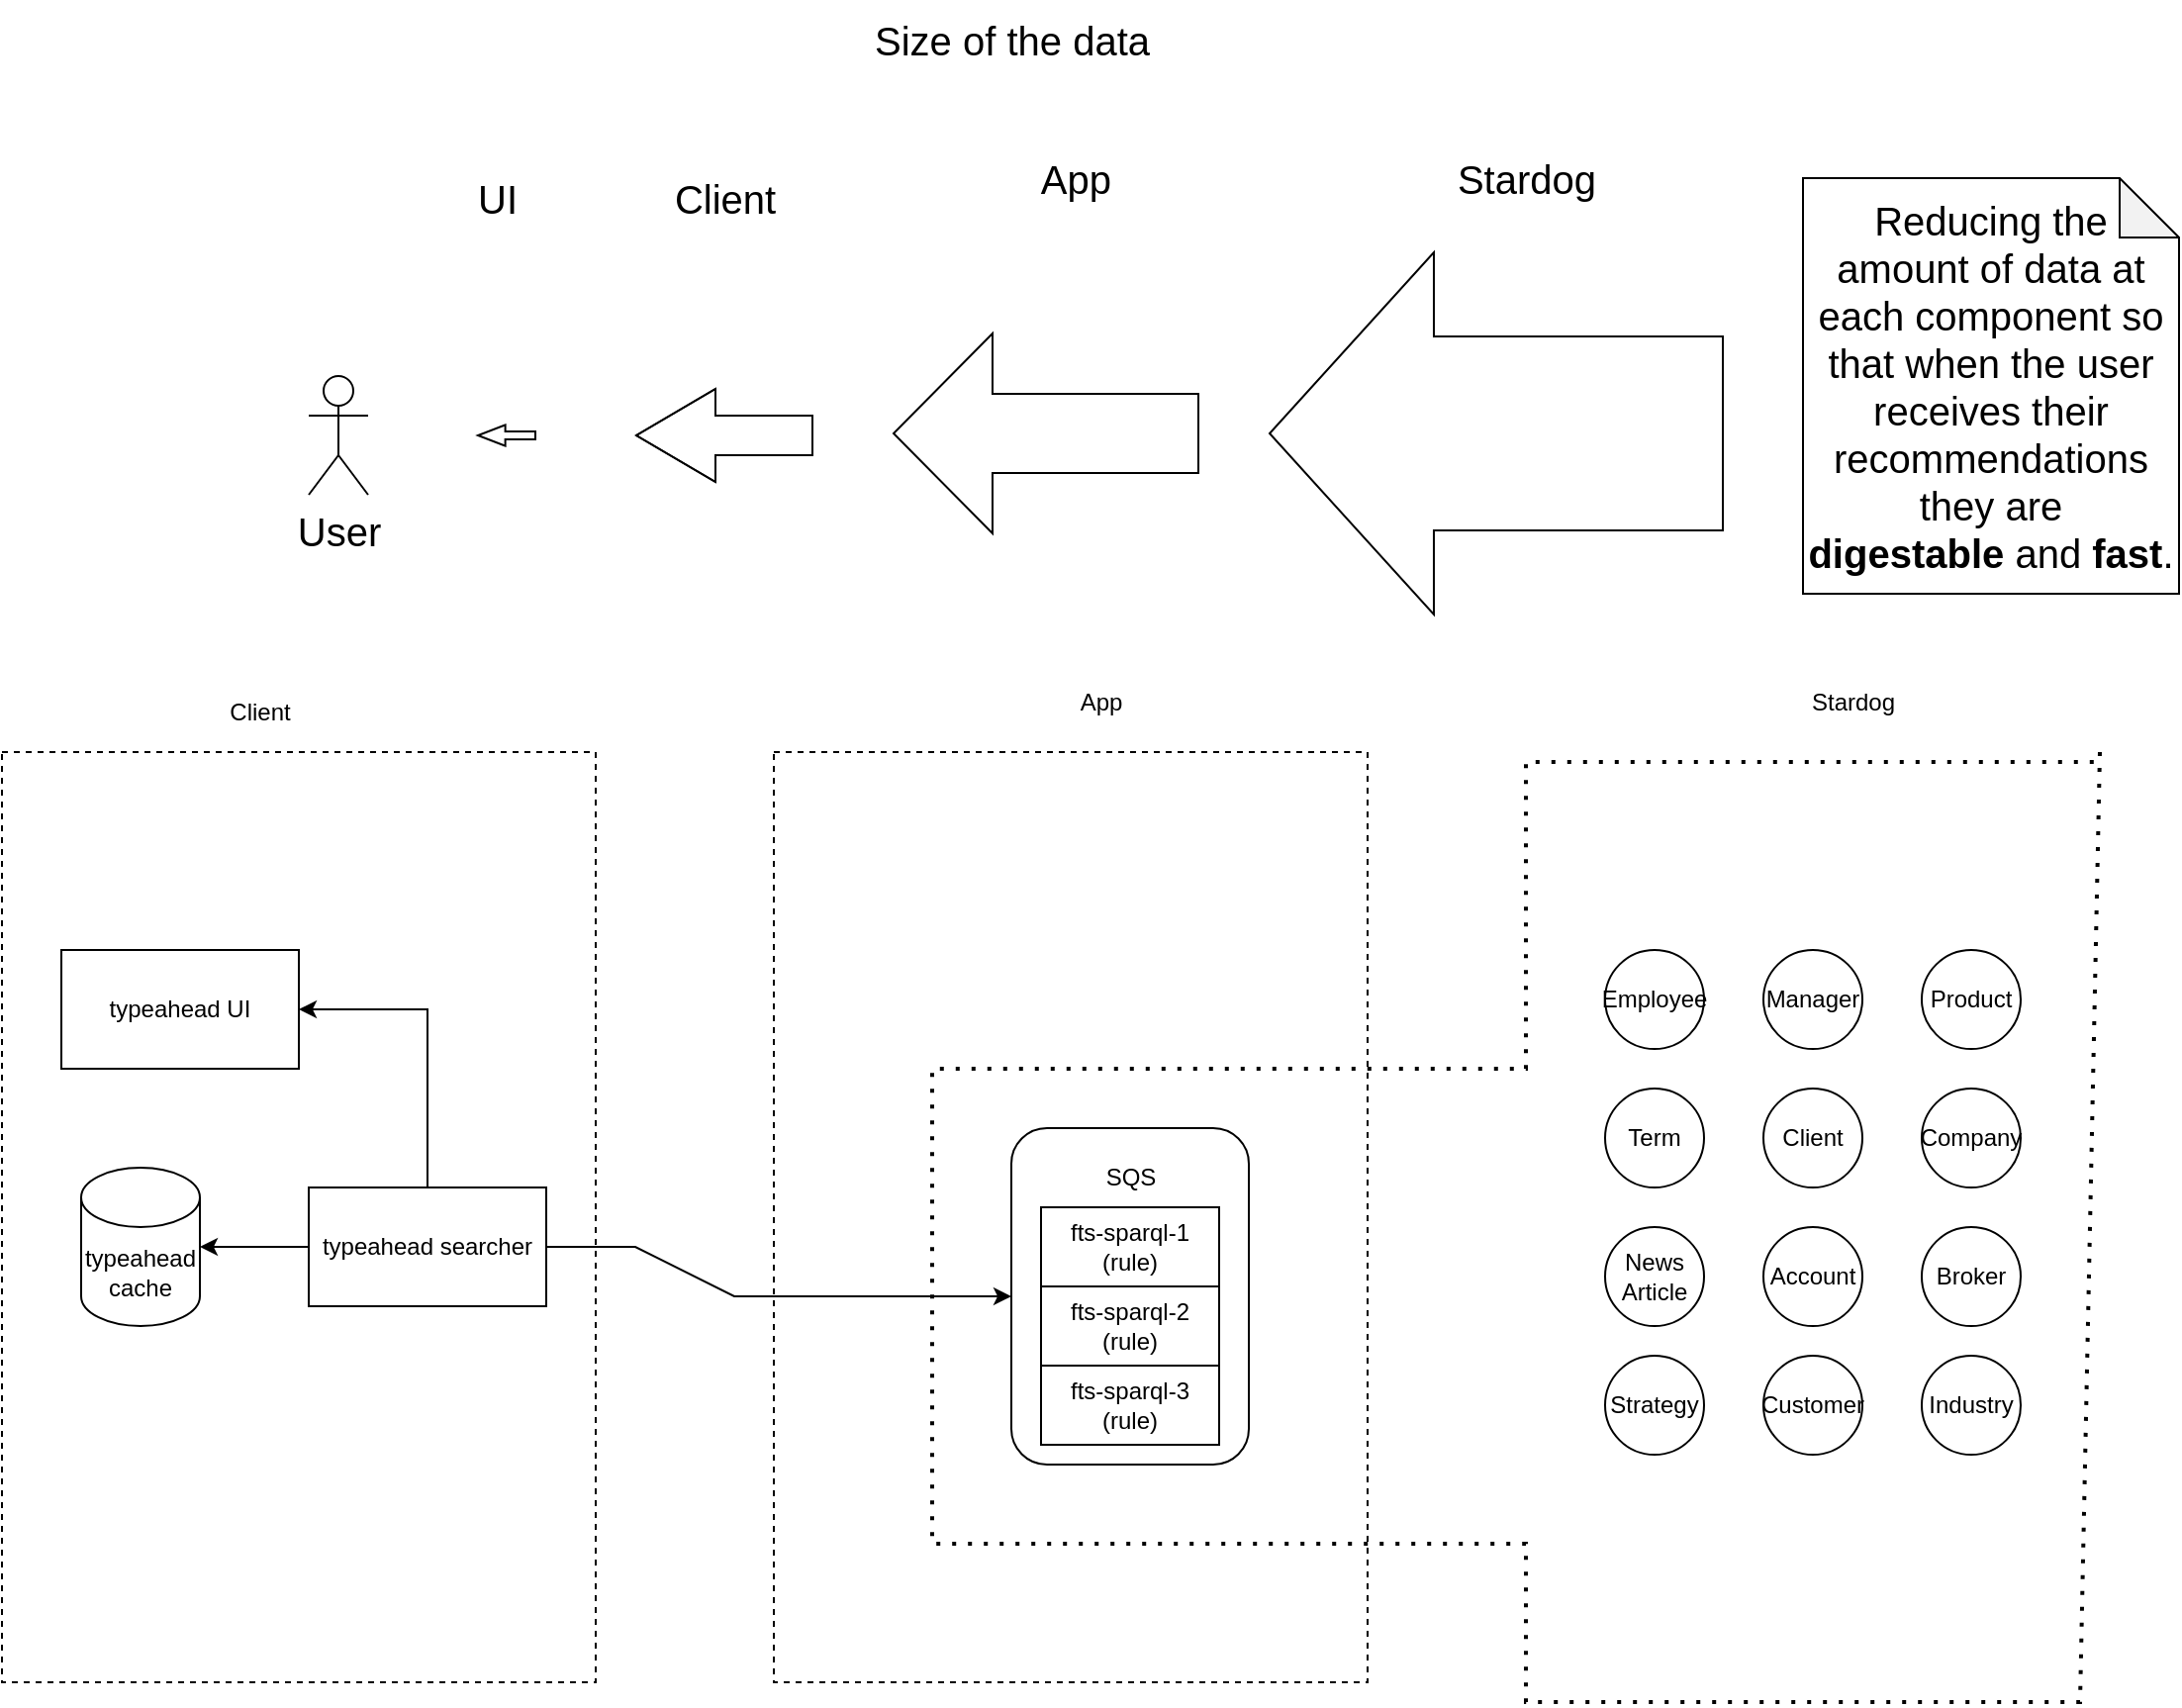 <mxfile version="20.3.7" type="device" pages="2"><diagram id="Bcw4dqTO2hhB1n4SbCb-" name="Architecture"><mxGraphModel dx="1426" dy="1836" grid="1" gridSize="10" guides="1" tooltips="1" connect="1" arrows="1" fold="1" page="1" pageScale="1" pageWidth="850" pageHeight="1100" math="0" shadow="0"><root><mxCell id="0"/><mxCell id="1" parent="0"/><mxCell id="qpB4QPCH-9Um85Ntv1P4-3" value="" style="rounded=0;whiteSpace=wrap;html=1;dashed=1;fillColor=none;" parent="1" vertex="1"><mxGeometry x="440" y="160" width="300" height="470" as="geometry"/></mxCell><mxCell id="qpB4QPCH-9Um85Ntv1P4-13" value="" style="rounded=1;whiteSpace=wrap;html=1;fillColor=default;" parent="1" vertex="1"><mxGeometry x="560" y="350" width="120" height="170" as="geometry"/></mxCell><mxCell id="qpB4QPCH-9Um85Ntv1P4-1" value="" style="rounded=0;whiteSpace=wrap;html=1;dashed=1;fillColor=none;" parent="1" vertex="1"><mxGeometry x="50" y="160" width="300" height="470" as="geometry"/></mxCell><mxCell id="qpB4QPCH-9Um85Ntv1P4-4" value="Client" style="text;html=1;align=center;verticalAlign=middle;resizable=0;points=[];autosize=1;strokeColor=none;fillColor=none;" parent="1" vertex="1"><mxGeometry x="155" y="125" width="50" height="30" as="geometry"/></mxCell><mxCell id="qpB4QPCH-9Um85Ntv1P4-5" value="App" style="text;html=1;align=center;verticalAlign=middle;resizable=0;points=[];autosize=1;strokeColor=none;fillColor=none;" parent="1" vertex="1"><mxGeometry x="585" y="120" width="40" height="30" as="geometry"/></mxCell><mxCell id="qpB4QPCH-9Um85Ntv1P4-7" value="Stardog" style="text;html=1;align=center;verticalAlign=middle;resizable=0;points=[];autosize=1;strokeColor=none;fillColor=none;" parent="1" vertex="1"><mxGeometry x="950" y="120" width="70" height="30" as="geometry"/></mxCell><mxCell id="qpB4QPCH-9Um85Ntv1P4-8" value="fts-sparql-1&lt;br&gt;(rule)" style="rounded=0;whiteSpace=wrap;html=1;fillColor=default;" parent="1" vertex="1"><mxGeometry x="575" y="390" width="90" height="40" as="geometry"/></mxCell><mxCell id="qpB4QPCH-9Um85Ntv1P4-9" value="fts-sparql-2&lt;br&gt;(rule)" style="rounded=0;whiteSpace=wrap;html=1;fillColor=default;" parent="1" vertex="1"><mxGeometry x="575" y="430" width="90" height="40" as="geometry"/></mxCell><mxCell id="qpB4QPCH-9Um85Ntv1P4-10" value="fts-sparql-3&lt;br&gt;(rule)" style="rounded=0;whiteSpace=wrap;html=1;fillColor=default;" parent="1" vertex="1"><mxGeometry x="575" y="470" width="90" height="40" as="geometry"/></mxCell><mxCell id="qpB4QPCH-9Um85Ntv1P4-12" value="" style="endArrow=none;dashed=1;html=1;dashPattern=1 3;strokeWidth=2;rounded=0;" parent="1" edge="1"><mxGeometry width="50" height="50" relative="1" as="geometry"><mxPoint x="1110" y="160" as="sourcePoint"/><mxPoint x="1110" y="165" as="targetPoint"/><Array as="points"><mxPoint x="1100" y="640"/><mxPoint x="940" y="640"/><mxPoint x="820" y="640"/><mxPoint x="820" y="560"/><mxPoint x="520" y="560"/><mxPoint x="520" y="320"/><mxPoint x="820" y="320"/><mxPoint x="820" y="165"/></Array></mxGeometry></mxCell><mxCell id="qpB4QPCH-9Um85Ntv1P4-14" value="SQS" style="text;html=1;align=center;verticalAlign=middle;resizable=0;points=[];autosize=1;strokeColor=none;fillColor=none;" parent="1" vertex="1"><mxGeometry x="595" y="360" width="50" height="30" as="geometry"/></mxCell><mxCell id="qpB4QPCH-9Um85Ntv1P4-15" value="typeahead UI" style="rounded=0;whiteSpace=wrap;html=1;fillColor=default;" parent="1" vertex="1"><mxGeometry x="80" y="260" width="120" height="60" as="geometry"/></mxCell><mxCell id="qpB4QPCH-9Um85Ntv1P4-17" value="typeahead&lt;br&gt;cache" style="shape=cylinder3;whiteSpace=wrap;html=1;boundedLbl=1;backgroundOutline=1;size=15;fillColor=default;" parent="1" vertex="1"><mxGeometry x="90" y="370" width="60" height="80" as="geometry"/></mxCell><mxCell id="qpB4QPCH-9Um85Ntv1P4-19" value="Employee" style="ellipse;whiteSpace=wrap;html=1;aspect=fixed;fillColor=default;" parent="1" vertex="1"><mxGeometry x="860" y="260" width="50" height="50" as="geometry"/></mxCell><mxCell id="qpB4QPCH-9Um85Ntv1P4-20" value="Manager" style="ellipse;whiteSpace=wrap;html=1;aspect=fixed;fillColor=default;" parent="1" vertex="1"><mxGeometry x="940" y="260" width="50" height="50" as="geometry"/></mxCell><mxCell id="qpB4QPCH-9Um85Ntv1P4-21" value="Product" style="ellipse;whiteSpace=wrap;html=1;aspect=fixed;fillColor=default;" parent="1" vertex="1"><mxGeometry x="1020" y="260" width="50" height="50" as="geometry"/></mxCell><mxCell id="qpB4QPCH-9Um85Ntv1P4-22" value="Term" style="ellipse;whiteSpace=wrap;html=1;aspect=fixed;fillColor=default;" parent="1" vertex="1"><mxGeometry x="860" y="330" width="50" height="50" as="geometry"/></mxCell><mxCell id="qpB4QPCH-9Um85Ntv1P4-23" value="Client" style="ellipse;whiteSpace=wrap;html=1;aspect=fixed;fillColor=default;" parent="1" vertex="1"><mxGeometry x="940" y="330" width="50" height="50" as="geometry"/></mxCell><mxCell id="qpB4QPCH-9Um85Ntv1P4-24" value="Company" style="ellipse;whiteSpace=wrap;html=1;aspect=fixed;fillColor=default;" parent="1" vertex="1"><mxGeometry x="1020" y="330" width="50" height="50" as="geometry"/></mxCell><mxCell id="qpB4QPCH-9Um85Ntv1P4-25" value="News Article" style="ellipse;whiteSpace=wrap;html=1;aspect=fixed;fillColor=default;" parent="1" vertex="1"><mxGeometry x="860" y="400" width="50" height="50" as="geometry"/></mxCell><mxCell id="qpB4QPCH-9Um85Ntv1P4-26" value="Account" style="ellipse;whiteSpace=wrap;html=1;aspect=fixed;fillColor=default;" parent="1" vertex="1"><mxGeometry x="940" y="400" width="50" height="50" as="geometry"/></mxCell><mxCell id="qpB4QPCH-9Um85Ntv1P4-27" value="Broker" style="ellipse;whiteSpace=wrap;html=1;aspect=fixed;fillColor=default;" parent="1" vertex="1"><mxGeometry x="1020" y="400" width="50" height="50" as="geometry"/></mxCell><mxCell id="qpB4QPCH-9Um85Ntv1P4-28" value="Strategy" style="ellipse;whiteSpace=wrap;html=1;aspect=fixed;fillColor=default;" parent="1" vertex="1"><mxGeometry x="860" y="465" width="50" height="50" as="geometry"/></mxCell><mxCell id="qpB4QPCH-9Um85Ntv1P4-29" value="Customer" style="ellipse;whiteSpace=wrap;html=1;aspect=fixed;fillColor=default;" parent="1" vertex="1"><mxGeometry x="940" y="465" width="50" height="50" as="geometry"/></mxCell><mxCell id="qpB4QPCH-9Um85Ntv1P4-30" value="Industry" style="ellipse;whiteSpace=wrap;html=1;aspect=fixed;fillColor=default;" parent="1" vertex="1"><mxGeometry x="1020" y="465" width="50" height="50" as="geometry"/></mxCell><mxCell id="qpB4QPCH-9Um85Ntv1P4-31" value="" style="shape=flexArrow;endArrow=classic;html=1;rounded=0;endWidth=84;endSize=27.33;width=98;" parent="1" edge="1"><mxGeometry width="50" height="50" relative="1" as="geometry"><mxPoint x="920" y="-1" as="sourcePoint"/><mxPoint x="690" y="-1" as="targetPoint"/></mxGeometry></mxCell><mxCell id="qpB4QPCH-9Um85Ntv1P4-32" value="" style="shape=flexArrow;endArrow=classic;html=1;rounded=0;endWidth=60;endSize=16.33;width=40;" parent="1" edge="1"><mxGeometry width="50" height="50" relative="1" as="geometry"><mxPoint x="655" y="-1" as="sourcePoint"/><mxPoint x="500" y="-1" as="targetPoint"/></mxGeometry></mxCell><mxCell id="qpB4QPCH-9Um85Ntv1P4-33" value="" style="shape=flexArrow;endArrow=classic;html=1;rounded=0;endWidth=5.6;endSize=4.268;width=4;" parent="1" edge="1"><mxGeometry width="50" height="50" relative="1" as="geometry"><mxPoint x="320" as="sourcePoint"/><mxPoint x="290" as="targetPoint"/></mxGeometry></mxCell><mxCell id="qpB4QPCH-9Um85Ntv1P4-34" value="" style="shape=flexArrow;endArrow=classic;html=1;rounded=0;endWidth=26;endSize=13;width=20;" parent="1" edge="1"><mxGeometry width="50" height="50" relative="1" as="geometry"><mxPoint x="460" as="sourcePoint"/><mxPoint x="370" as="targetPoint"/><Array as="points"><mxPoint x="440"/></Array></mxGeometry></mxCell><mxCell id="qpB4QPCH-9Um85Ntv1P4-35" value="&lt;font style=&quot;font-size: 20px;&quot;&gt;Size of the data&lt;/font&gt;" style="text;html=1;align=center;verticalAlign=middle;resizable=0;points=[];autosize=1;strokeColor=none;fillColor=none;" parent="1" vertex="1"><mxGeometry x="480" y="-220" width="160" height="40" as="geometry"/></mxCell><mxCell id="qpB4QPCH-9Um85Ntv1P4-36" value="Stardog" style="text;html=1;align=center;verticalAlign=middle;resizable=0;points=[];autosize=1;strokeColor=none;fillColor=none;fontSize=20;" parent="1" vertex="1"><mxGeometry x="775" y="-150" width="90" height="40" as="geometry"/></mxCell><mxCell id="qpB4QPCH-9Um85Ntv1P4-37" value="App&amp;nbsp;" style="text;html=1;align=center;verticalAlign=middle;resizable=0;points=[];autosize=1;strokeColor=none;fillColor=none;fontSize=20;" parent="1" vertex="1"><mxGeometry x="565" y="-150" width="60" height="40" as="geometry"/></mxCell><mxCell id="qpB4QPCH-9Um85Ntv1P4-38" value="Client" style="text;html=1;align=center;verticalAlign=middle;resizable=0;points=[];autosize=1;strokeColor=none;fillColor=none;fontSize=20;" parent="1" vertex="1"><mxGeometry x="380" y="-140" width="70" height="40" as="geometry"/></mxCell><mxCell id="qpB4QPCH-9Um85Ntv1P4-39" value="UI" style="text;html=1;align=center;verticalAlign=middle;resizable=0;points=[];autosize=1;strokeColor=none;fillColor=none;fontSize=20;" parent="1" vertex="1"><mxGeometry x="280" y="-140" width="40" height="40" as="geometry"/></mxCell><mxCell id="qpB4QPCH-9Um85Ntv1P4-40" value="User" style="shape=umlActor;verticalLabelPosition=bottom;verticalAlign=top;html=1;outlineConnect=0;fontSize=20;fillColor=default;" parent="1" vertex="1"><mxGeometry x="205" y="-30" width="30" height="60" as="geometry"/></mxCell><mxCell id="qpB4QPCH-9Um85Ntv1P4-41" value="Reducing the amount of data at each component so that when the user receives their recommendations they are &lt;b&gt;digestable&lt;/b&gt;&amp;nbsp;and &lt;b&gt;fast&lt;/b&gt;." style="shape=note;whiteSpace=wrap;html=1;backgroundOutline=1;darkOpacity=0.05;fontSize=20;fillColor=default;" parent="1" vertex="1"><mxGeometry x="960" y="-130" width="190" height="210" as="geometry"/></mxCell><mxCell id="qpB4QPCH-9Um85Ntv1P4-43" value="typeahead searcher" style="rounded=0;whiteSpace=wrap;html=1;fillColor=default;" parent="1" vertex="1"><mxGeometry x="205" y="380" width="120" height="60" as="geometry"/></mxCell><mxCell id="qpB4QPCH-9Um85Ntv1P4-44" value="" style="endArrow=classic;html=1;rounded=0;fontSize=20;exitX=0;exitY=0.5;exitDx=0;exitDy=0;entryX=1;entryY=0.5;entryDx=0;entryDy=0;entryPerimeter=0;" parent="1" source="qpB4QPCH-9Um85Ntv1P4-43" target="qpB4QPCH-9Um85Ntv1P4-17" edge="1"><mxGeometry width="50" height="50" relative="1" as="geometry"><mxPoint x="375" y="435" as="sourcePoint"/><mxPoint x="425" y="385" as="targetPoint"/></mxGeometry></mxCell><mxCell id="qpB4QPCH-9Um85Ntv1P4-45" value="" style="endArrow=classic;html=1;rounded=0;fontSize=20;exitX=0.5;exitY=0;exitDx=0;exitDy=0;entryX=1;entryY=0.5;entryDx=0;entryDy=0;" parent="1" source="qpB4QPCH-9Um85Ntv1P4-43" target="qpB4QPCH-9Um85Ntv1P4-15" edge="1"><mxGeometry width="50" height="50" relative="1" as="geometry"><mxPoint x="280" y="310" as="sourcePoint"/><mxPoint x="225" y="310" as="targetPoint"/><Array as="points"><mxPoint x="265" y="290"/></Array></mxGeometry></mxCell><mxCell id="qpB4QPCH-9Um85Ntv1P4-46" value="" style="endArrow=classic;html=1;rounded=0;fontSize=20;exitX=1;exitY=0.5;exitDx=0;exitDy=0;entryX=0;entryY=0.5;entryDx=0;entryDy=0;" parent="1" source="qpB4QPCH-9Um85Ntv1P4-43" target="qpB4QPCH-9Um85Ntv1P4-13" edge="1"><mxGeometry width="50" height="50" relative="1" as="geometry"><mxPoint x="415" y="440" as="sourcePoint"/><mxPoint x="390" y="450" as="targetPoint"/><Array as="points"><mxPoint x="370" y="410"/><mxPoint x="420" y="435"/></Array></mxGeometry></mxCell></root></mxGraphModel></diagram><diagram id="LKSc4uROjcyIAoDocoiT" name="App-Models"><mxGraphModel dx="1426" dy="736" grid="1" gridSize="10" guides="1" tooltips="1" connect="1" arrows="1" fold="1" page="1" pageScale="1" pageWidth="850" pageHeight="1100" math="0" shadow="0"><root><mxCell id="0"/><mxCell id="1" parent="0"/><mxCell id="AYKQPDZoQH4hNGQpfbjC-1" value=":rankable-resource-1" style="ellipse;whiteSpace=wrap;html=1;aspect=fixed;fontSize=14;fillColor=default;" parent="1" vertex="1"><mxGeometry x="80" y="260" width="80" height="80" as="geometry"/></mxCell><mxCell id="AYKQPDZoQH4hNGQpfbjC-2" value="Rank-able&lt;br&gt;Resource" style="ellipse;whiteSpace=wrap;html=1;aspect=fixed;fontSize=14;fillColor=#dae8fc;strokeColor=#6c8ebf;" parent="1" vertex="1"><mxGeometry x="250" y="260" width="80" height="80" as="geometry"/></mxCell><mxCell id="AYKQPDZoQH4hNGQpfbjC-3" value="" style="endArrow=classic;html=1;rounded=0;fontSize=14;exitX=1;exitY=0.5;exitDx=0;exitDy=0;entryX=0;entryY=0.5;entryDx=0;entryDy=0;" parent="1" source="AYKQPDZoQH4hNGQpfbjC-1" target="AYKQPDZoQH4hNGQpfbjC-2" edge="1"><mxGeometry width="50" height="50" relative="1" as="geometry"><mxPoint x="190" y="330" as="sourcePoint"/><mxPoint x="270" y="300" as="targetPoint"/></mxGeometry></mxCell><mxCell id="AYKQPDZoQH4hNGQpfbjC-4" value="a" style="text;html=1;align=center;verticalAlign=middle;resizable=0;points=[];autosize=1;strokeColor=none;fillColor=none;fontSize=14;" parent="1" vertex="1"><mxGeometry x="185" y="275" width="30" height="30" as="geometry"/></mxCell><mxCell id="AYKQPDZoQH4hNGQpfbjC-5" value="&lt;b&gt;Typeahead Result Request Capture&lt;/b&gt;&lt;br&gt;Every resource that we want to appear in the typeahead UI is a Rank-able Resource" style="shape=note;whiteSpace=wrap;html=1;backgroundOutline=1;darkOpacity=0.05;fontSize=14;fillColor=default;" parent="1" vertex="1"><mxGeometry x="40" y="120" width="435" height="100" as="geometry"/></mxCell><mxCell id="AYKQPDZoQH4hNGQpfbjC-6" value="" style="endArrow=classic;html=1;rounded=0;fontSize=14;exitX=1;exitY=1;exitDx=0;exitDy=0;entryX=0;entryY=0.5;entryDx=0;entryDy=0;" parent="1" source="AYKQPDZoQH4hNGQpfbjC-1" target="AYKQPDZoQH4hNGQpfbjC-8" edge="1"><mxGeometry width="50" height="50" relative="1" as="geometry"><mxPoint x="160" y="430" as="sourcePoint"/><mxPoint x="320" y="410" as="targetPoint"/><Array as="points"><mxPoint x="180" y="410"/></Array></mxGeometry></mxCell><mxCell id="AYKQPDZoQH4hNGQpfbjC-7" value="accesedOn" style="text;html=1;align=center;verticalAlign=middle;resizable=0;points=[];autosize=1;strokeColor=none;fillColor=none;fontSize=14;" parent="1" vertex="1"><mxGeometry x="185" y="410" width="90" height="30" as="geometry"/></mxCell><mxCell id="AYKQPDZoQH4hNGQpfbjC-8" value="&quot;03-10-2022T12:48:00&quot;^^xsd:dateTime" style="rounded=1;whiteSpace=wrap;html=1;fontSize=14;fillColor=default;" parent="1" vertex="1"><mxGeometry x="300" y="395" width="280" height="30" as="geometry"/></mxCell><mxCell id="AYKQPDZoQH4hNGQpfbjC-9" value="&lt;b&gt;Client Data Request Capture&lt;/b&gt;&lt;br&gt;Data from the client used to retrieve Rankable Resources such as `sem`, `cat`, `sam`, `new`, `jersey` can be captured in the knowledge graph and ranked when they are used in the clients request. We capture every request" style="shape=note;whiteSpace=wrap;html=1;backgroundOutline=1;darkOpacity=0.05;fontSize=14;fillColor=default;" parent="1" vertex="1"><mxGeometry x="40" y="720" width="435" height="100" as="geometry"/></mxCell><mxCell id="AYKQPDZoQH4hNGQpfbjC-10" value="&lt;h1&gt;Other Strategies&lt;/h1&gt;&lt;p&gt;The following strategies can be used to further refine Searches&lt;/p&gt;" style="text;html=1;strokeColor=none;fillColor=none;spacing=5;spacingTop=-20;whiteSpace=wrap;overflow=hidden;rounded=0;fontSize=14;" parent="1" vertex="1"><mxGeometry x="40" y="570" width="290" height="120" as="geometry"/></mxCell><mxCell id="AYKQPDZoQH4hNGQpfbjC-11" value="`sem`" style="ellipse;whiteSpace=wrap;html=1;aspect=fixed;fontSize=14;fillColor=default;" parent="1" vertex="1"><mxGeometry x="80" y="860" width="80" height="80" as="geometry"/></mxCell><mxCell id="AYKQPDZoQH4hNGQpfbjC-12" value="Requested&lt;br&gt;Resource" style="ellipse;whiteSpace=wrap;html=1;aspect=fixed;fontSize=14;fillColor=#dae8fc;strokeColor=#6c8ebf;" parent="1" vertex="1"><mxGeometry x="250" y="860" width="80" height="80" as="geometry"/></mxCell><mxCell id="AYKQPDZoQH4hNGQpfbjC-13" value="" style="endArrow=classic;html=1;rounded=0;fontSize=14;exitX=1;exitY=0.5;exitDx=0;exitDy=0;entryX=0;entryY=0.5;entryDx=0;entryDy=0;" parent="1" source="AYKQPDZoQH4hNGQpfbjC-11" target="AYKQPDZoQH4hNGQpfbjC-12" edge="1"><mxGeometry width="50" height="50" relative="1" as="geometry"><mxPoint x="190" y="930" as="sourcePoint"/><mxPoint x="270" y="900" as="targetPoint"/></mxGeometry></mxCell><mxCell id="AYKQPDZoQH4hNGQpfbjC-14" value="a" style="text;html=1;align=center;verticalAlign=middle;resizable=0;points=[];autosize=1;strokeColor=none;fillColor=none;fontSize=14;" parent="1" vertex="1"><mxGeometry x="185" y="875" width="30" height="30" as="geometry"/></mxCell><mxCell id="AYKQPDZoQH4hNGQpfbjC-15" value="" style="endArrow=classic;html=1;rounded=0;fontSize=14;exitX=1;exitY=1;exitDx=0;exitDy=0;entryX=0;entryY=0.5;entryDx=0;entryDy=0;" parent="1" source="AYKQPDZoQH4hNGQpfbjC-11" target="AYKQPDZoQH4hNGQpfbjC-17" edge="1"><mxGeometry width="50" height="50" relative="1" as="geometry"><mxPoint x="160" y="1030" as="sourcePoint"/><mxPoint x="320" y="1010" as="targetPoint"/><Array as="points"><mxPoint x="180" y="1010"/></Array></mxGeometry></mxCell><mxCell id="AYKQPDZoQH4hNGQpfbjC-16" value="requestedOn" style="text;html=1;align=center;verticalAlign=middle;resizable=0;points=[];autosize=1;strokeColor=none;fillColor=none;fontSize=14;" parent="1" vertex="1"><mxGeometry x="180" y="1010" width="100" height="30" as="geometry"/></mxCell><mxCell id="AYKQPDZoQH4hNGQpfbjC-17" value="&quot;03-10-2022T12:48:00&quot;^^xsd:dateTime" style="rounded=1;whiteSpace=wrap;html=1;fontSize=14;fillColor=default;" parent="1" vertex="1"><mxGeometry x="300" y="995" width="280" height="30" as="geometry"/></mxCell><mxCell id="AYKQPDZoQH4hNGQpfbjC-18" value="&lt;b&gt;Client Persona Request Capture&lt;/b&gt;&lt;br&gt;The Persona of the client can be used formulate more customized results based on the attributes of that Persona (attributes such as Persona roles, responsibilities, and interests)" style="shape=note;whiteSpace=wrap;html=1;backgroundOutline=1;darkOpacity=0.05;fontSize=14;fillColor=default;" parent="1" vertex="1"><mxGeometry x="40" y="1100" width="435" height="100" as="geometry"/></mxCell><mxCell id="AYKQPDZoQH4hNGQpfbjC-26" value="Persona" style="ellipse;whiteSpace=wrap;html=1;aspect=fixed;fontSize=14;fillColor=#dae8fc;strokeColor=#6c8ebf;" parent="1" vertex="1"><mxGeometry x="490" y="1380" width="80" height="80" as="geometry"/></mxCell><mxCell id="AYKQPDZoQH4hNGQpfbjC-27" value="Interests" style="ellipse;whiteSpace=wrap;html=1;aspect=fixed;fontSize=14;fillColor=#dae8fc;strokeColor=#6c8ebf;" parent="1" vertex="1"><mxGeometry x="620" y="1240" width="80" height="80" as="geometry"/></mxCell><mxCell id="AYKQPDZoQH4hNGQpfbjC-28" value="Responsibility" style="ellipse;whiteSpace=wrap;html=1;aspect=fixed;fontSize=14;fillColor=#dae8fc;strokeColor=#6c8ebf;" parent="1" vertex="1"><mxGeometry x="490" y="1240" width="80" height="80" as="geometry"/></mxCell><mxCell id="AYKQPDZoQH4hNGQpfbjC-29" value="Role" style="ellipse;whiteSpace=wrap;html=1;aspect=fixed;fontSize=14;fillColor=#dae8fc;strokeColor=#6c8ebf;" parent="1" vertex="1"><mxGeometry x="350" y="1240" width="80" height="80" as="geometry"/></mxCell><mxCell id="AYKQPDZoQH4hNGQpfbjC-30" value="" style="endArrow=classic;html=1;rounded=0;fontSize=14;exitX=1;exitY=1;exitDx=0;exitDy=0;entryX=0;entryY=0;entryDx=0;entryDy=0;" parent="1" source="AYKQPDZoQH4hNGQpfbjC-29" target="AYKQPDZoQH4hNGQpfbjC-26" edge="1"><mxGeometry width="50" height="50" relative="1" as="geometry"><mxPoint x="690" y="1130" as="sourcePoint"/><mxPoint x="810" y="1210" as="targetPoint"/></mxGeometry></mxCell><mxCell id="AYKQPDZoQH4hNGQpfbjC-31" value="" style="endArrow=classic;html=1;rounded=0;fontSize=14;exitX=0.5;exitY=1;exitDx=0;exitDy=0;entryX=0.5;entryY=0;entryDx=0;entryDy=0;" parent="1" source="AYKQPDZoQH4hNGQpfbjC-28" target="AYKQPDZoQH4hNGQpfbjC-26" edge="1"><mxGeometry width="50" height="50" relative="1" as="geometry"><mxPoint x="428.284" y="1318.284" as="sourcePoint"/><mxPoint x="500" y="1340" as="targetPoint"/></mxGeometry></mxCell><mxCell id="AYKQPDZoQH4hNGQpfbjC-32" value="" style="endArrow=classic;html=1;rounded=0;fontSize=14;exitX=0;exitY=1;exitDx=0;exitDy=0;entryX=1;entryY=0;entryDx=0;entryDy=0;" parent="1" source="AYKQPDZoQH4hNGQpfbjC-27" target="AYKQPDZoQH4hNGQpfbjC-26" edge="1"><mxGeometry width="50" height="50" relative="1" as="geometry"><mxPoint x="428.284" y="1318.284" as="sourcePoint"/><mxPoint x="511.716" y="1401.716" as="targetPoint"/></mxGeometry></mxCell><mxCell id="AYKQPDZoQH4hNGQpfbjC-33" value="`sem`" style="ellipse;whiteSpace=wrap;html=1;aspect=fixed;fontSize=14;fillColor=default;" parent="1" vertex="1"><mxGeometry x="80" y="1380" width="80" height="80" as="geometry"/></mxCell><mxCell id="AYKQPDZoQH4hNGQpfbjC-35" value="" style="endArrow=classic;html=1;rounded=0;fontSize=14;exitX=1;exitY=0.5;exitDx=0;exitDy=0;entryX=0;entryY=0.5;entryDx=0;entryDy=0;" parent="1" source="AYKQPDZoQH4hNGQpfbjC-33" target="AYKQPDZoQH4hNGQpfbjC-36" edge="1"><mxGeometry width="50" height="50" relative="1" as="geometry"><mxPoint x="410" y="1240" as="sourcePoint"/><mxPoint x="280" y="1390" as="targetPoint"/></mxGeometry></mxCell><mxCell id="AYKQPDZoQH4hNGQpfbjC-36" value="stardog&lt;br&gt;solutions&lt;br&gt;architect&lt;br&gt;(rafa)" style="ellipse;whiteSpace=wrap;html=1;aspect=fixed;fontSize=14;fillColor=default;" parent="1" vertex="1"><mxGeometry x="300" y="1380" width="80" height="80" as="geometry"/></mxCell><mxCell id="AYKQPDZoQH4hNGQpfbjC-37" value="" style="endArrow=classic;html=1;rounded=0;fontSize=14;exitX=1;exitY=0.5;exitDx=0;exitDy=0;entryX=0;entryY=0.5;entryDx=0;entryDy=0;" parent="1" source="AYKQPDZoQH4hNGQpfbjC-36" target="AYKQPDZoQH4hNGQpfbjC-26" edge="1"><mxGeometry width="50" height="50" relative="1" as="geometry"><mxPoint x="220" y="1500" as="sourcePoint"/><mxPoint x="420" y="1500" as="targetPoint"/></mxGeometry></mxCell><mxCell id="AYKQPDZoQH4hNGQpfbjC-38" value="requestedBy" style="text;html=1;align=center;verticalAlign=middle;resizable=0;points=[];autosize=1;strokeColor=none;fillColor=none;fontSize=14;" parent="1" vertex="1"><mxGeometry x="170" y="1395" width="100" height="30" as="geometry"/></mxCell><mxCell id="AYKQPDZoQH4hNGQpfbjC-39" value="Requested&lt;br&gt;Resource" style="ellipse;whiteSpace=wrap;html=1;aspect=fixed;fontSize=14;fillColor=#dae8fc;strokeColor=#6c8ebf;" parent="1" vertex="1"><mxGeometry x="190" y="1270" width="80" height="80" as="geometry"/></mxCell><mxCell id="AYKQPDZoQH4hNGQpfbjC-40" value="" style="endArrow=classic;html=1;rounded=0;fontSize=14;exitX=1;exitY=0;exitDx=0;exitDy=0;entryX=0;entryY=1;entryDx=0;entryDy=0;" parent="1" source="AYKQPDZoQH4hNGQpfbjC-33" target="AYKQPDZoQH4hNGQpfbjC-39" edge="1"><mxGeometry width="50" height="50" relative="1" as="geometry"><mxPoint x="410" y="1270" as="sourcePoint"/><mxPoint x="460" y="1220" as="targetPoint"/></mxGeometry></mxCell><mxCell id="AYKQPDZoQH4hNGQpfbjC-42" value=":rankable-resource-1" style="ellipse;whiteSpace=wrap;html=1;aspect=fixed;fontSize=14;fillColor=default;" parent="1" vertex="1"><mxGeometry x="80" y="1580" width="80" height="80" as="geometry"/></mxCell><mxCell id="AYKQPDZoQH4hNGQpfbjC-43" value="Rank-able&lt;br&gt;Resource" style="ellipse;whiteSpace=wrap;html=1;aspect=fixed;fontSize=14;fillColor=#dae8fc;strokeColor=#6c8ebf;" parent="1" vertex="1"><mxGeometry x="250" y="1580" width="80" height="80" as="geometry"/></mxCell><mxCell id="AYKQPDZoQH4hNGQpfbjC-44" value="" style="endArrow=classic;html=1;rounded=0;fontSize=14;exitX=1;exitY=0.5;exitDx=0;exitDy=0;entryX=0;entryY=0.5;entryDx=0;entryDy=0;" parent="1" source="AYKQPDZoQH4hNGQpfbjC-42" target="AYKQPDZoQH4hNGQpfbjC-43" edge="1"><mxGeometry width="50" height="50" relative="1" as="geometry"><mxPoint x="190" y="1650" as="sourcePoint"/><mxPoint x="270" y="1620" as="targetPoint"/></mxGeometry></mxCell><mxCell id="AYKQPDZoQH4hNGQpfbjC-45" value="a" style="text;html=1;align=center;verticalAlign=middle;resizable=0;points=[];autosize=1;strokeColor=none;fillColor=none;fontSize=14;" parent="1" vertex="1"><mxGeometry x="185" y="1595" width="30" height="30" as="geometry"/></mxCell><mxCell id="AYKQPDZoQH4hNGQpfbjC-46" value="accesedBy" style="text;html=1;align=center;verticalAlign=middle;resizable=0;points=[];autosize=1;strokeColor=none;fillColor=none;fontSize=14;" parent="1" vertex="1"><mxGeometry x="145" y="1490" width="90" height="30" as="geometry"/></mxCell><mxCell id="AYKQPDZoQH4hNGQpfbjC-47" value="" style="endArrow=classic;html=1;rounded=0;fontSize=14;exitX=1;exitY=0;exitDx=0;exitDy=0;entryX=0;entryY=1;entryDx=0;entryDy=0;" parent="1" source="AYKQPDZoQH4hNGQpfbjC-42" target="AYKQPDZoQH4hNGQpfbjC-36" edge="1"><mxGeometry width="50" height="50" relative="1" as="geometry"><mxPoint x="290.004" y="1613.436" as="sourcePoint"/><mxPoint x="343.436" y="1560.004" as="targetPoint"/></mxGeometry></mxCell><mxCell id="AYKQPDZoQH4hNGQpfbjC-48" value="a" style="text;html=1;align=center;verticalAlign=middle;resizable=0;points=[];autosize=1;strokeColor=none;fillColor=none;fontSize=14;" parent="1" vertex="1"><mxGeometry x="140" y="1340" width="30" height="30" as="geometry"/></mxCell><mxCell id="AYKQPDZoQH4hNGQpfbjC-49" value="&lt;b&gt;Note&lt;br&gt;&lt;/b&gt;&lt;br&gt;That there is no dependency requirement in this graph. The client gives what it can. The app provides what it finds. It is on the client to give charity in order to generate richer results. The only contract is the app model." style="shape=note;whiteSpace=wrap;html=1;backgroundOutline=1;darkOpacity=0.05;fontSize=14;fillColor=#fff2cc;strokeColor=#d6b656;" parent="1" vertex="1"><mxGeometry x="410" y="1500" width="305" height="140" as="geometry"/></mxCell><mxCell id="VUtSBTxHGeJ_SA3dkdTL-1" value="&lt;b&gt;Typeahead Result Rule Capture&lt;/b&gt;&lt;br&gt;The rule used to return the typeahead results is based on assumption. The client, in other words, the user wants what they want and their vote should not only determine what results they get but also what rule is used to retrieve those results." style="shape=note;whiteSpace=wrap;html=1;backgroundOutline=1;darkOpacity=0.05;fontSize=14;fillColor=default;" vertex="1" parent="1"><mxGeometry x="40" y="1800" width="435" height="100" as="geometry"/></mxCell><mxCell id="VUtSBTxHGeJ_SA3dkdTL-2" value=":rankable-resource-1" style="ellipse;whiteSpace=wrap;html=1;aspect=fixed;fontSize=14;fillColor=default;" vertex="1" parent="1"><mxGeometry x="80" y="1960" width="80" height="80" as="geometry"/></mxCell><mxCell id="VUtSBTxHGeJ_SA3dkdTL-3" value="Rank-able&lt;br&gt;Resource" style="ellipse;whiteSpace=wrap;html=1;aspect=fixed;fontSize=14;fillColor=#dae8fc;strokeColor=#6c8ebf;" vertex="1" parent="1"><mxGeometry x="250" y="1960" width="80" height="80" as="geometry"/></mxCell><mxCell id="VUtSBTxHGeJ_SA3dkdTL-4" value="" style="endArrow=classic;html=1;rounded=0;fontSize=14;exitX=1;exitY=0.5;exitDx=0;exitDy=0;entryX=0;entryY=0.5;entryDx=0;entryDy=0;" edge="1" parent="1" source="VUtSBTxHGeJ_SA3dkdTL-2" target="VUtSBTxHGeJ_SA3dkdTL-3"><mxGeometry width="50" height="50" relative="1" as="geometry"><mxPoint x="190" y="2030" as="sourcePoint"/><mxPoint x="270" y="2000" as="targetPoint"/></mxGeometry></mxCell><mxCell id="VUtSBTxHGeJ_SA3dkdTL-5" value="a" style="text;html=1;align=center;verticalAlign=middle;resizable=0;points=[];autosize=1;strokeColor=none;fillColor=none;fontSize=14;" vertex="1" parent="1"><mxGeometry x="185" y="1975" width="30" height="30" as="geometry"/></mxCell><mxCell id="VUtSBTxHGeJ_SA3dkdTL-6" value="" style="endArrow=classic;html=1;rounded=0;fontSize=14;exitX=1;exitY=1;exitDx=0;exitDy=0;entryX=0;entryY=0.5;entryDx=0;entryDy=0;" edge="1" parent="1" source="VUtSBTxHGeJ_SA3dkdTL-2" target="VUtSBTxHGeJ_SA3dkdTL-8"><mxGeometry width="50" height="50" relative="1" as="geometry"><mxPoint x="160" y="2130" as="sourcePoint"/><mxPoint x="320" y="2110" as="targetPoint"/><Array as="points"><mxPoint x="180" y="2110"/></Array></mxGeometry></mxCell><mxCell id="VUtSBTxHGeJ_SA3dkdTL-7" value="accesedOn" style="text;html=1;align=center;verticalAlign=middle;resizable=0;points=[];autosize=1;strokeColor=none;fillColor=none;fontSize=14;" vertex="1" parent="1"><mxGeometry x="185" y="2110" width="90" height="30" as="geometry"/></mxCell><mxCell id="VUtSBTxHGeJ_SA3dkdTL-8" value="&quot;03-10-2022T12:48:00&quot;^^xsd:dateTime" style="rounded=1;whiteSpace=wrap;html=1;fontSize=14;fillColor=default;" vertex="1" parent="1"><mxGeometry x="300" y="2095" width="280" height="30" as="geometry"/></mxCell><mxCell id="VUtSBTxHGeJ_SA3dkdTL-9" value="" style="endArrow=classic;html=1;rounded=0;exitX=0.5;exitY=1;exitDx=0;exitDy=0;entryX=0;entryY=0.5;entryDx=0;entryDy=0;" edge="1" parent="1" source="VUtSBTxHGeJ_SA3dkdTL-2" target="VUtSBTxHGeJ_SA3dkdTL-11"><mxGeometry width="50" height="50" relative="1" as="geometry"><mxPoint x="230" y="1980" as="sourcePoint"/><mxPoint x="300" y="2220" as="targetPoint"/><Array as="points"><mxPoint x="180" y="2220"/></Array></mxGeometry></mxCell><mxCell id="VUtSBTxHGeJ_SA3dkdTL-11" value="typeahead-&lt;br&gt;rule-basic" style="ellipse;whiteSpace=wrap;html=1;aspect=fixed;fontSize=14;fillColor=default;" vertex="1" parent="1"><mxGeometry x="330" y="2180" width="80" height="80" as="geometry"/></mxCell><mxCell id="VUtSBTxHGeJ_SA3dkdTL-12" value="Rule" style="ellipse;whiteSpace=wrap;html=1;aspect=fixed;fontSize=14;fillColor=#dae8fc;strokeColor=#6c8ebf;" vertex="1" parent="1"><mxGeometry x="500" y="2180" width="80" height="80" as="geometry"/></mxCell><mxCell id="VUtSBTxHGeJ_SA3dkdTL-13" value="foundBy" style="text;html=1;align=center;verticalAlign=middle;resizable=0;points=[];autosize=1;strokeColor=none;fillColor=none;" vertex="1" parent="1"><mxGeometry x="190" y="2195" width="70" height="30" as="geometry"/></mxCell><mxCell id="VUtSBTxHGeJ_SA3dkdTL-15" value="a" style="text;html=1;align=center;verticalAlign=middle;resizable=0;points=[];autosize=1;strokeColor=none;fillColor=none;" vertex="1" parent="1"><mxGeometry x="430" y="2190" width="30" height="30" as="geometry"/></mxCell><mxCell id="VUtSBTxHGeJ_SA3dkdTL-16" value="&lt;font style=&quot;font-size: 14px;&quot;&gt;&lt;b&gt;Note&lt;/b&gt;&lt;br&gt;&lt;br&gt;&lt;b&gt;1&amp;nbsp;&lt;/b&gt;- This Strategy will cast the user's vote to promote or demote rules based on how well they are suited to finding certain resources.&lt;br&gt;&lt;br&gt;&lt;b&gt;2&lt;/b&gt; - Rule A might find a certain set of resources better than B. Rule M is best suited for a certain class of resources.&lt;/font&gt;" style="shape=note;whiteSpace=wrap;html=1;backgroundOutline=1;darkOpacity=0.05;fillColor=#fff2cc;strokeColor=#d6b656;" vertex="1" parent="1"><mxGeometry x="550" y="1850" width="262.5" height="180" as="geometry"/></mxCell><mxCell id="VUtSBTxHGeJ_SA3dkdTL-19" value="" style="endArrow=classic;html=1;rounded=0;fontSize=14;exitX=1;exitY=0.5;exitDx=0;exitDy=0;" edge="1" parent="1" source="VUtSBTxHGeJ_SA3dkdTL-11" target="VUtSBTxHGeJ_SA3dkdTL-12"><mxGeometry width="50" height="50" relative="1" as="geometry"><mxPoint x="420" y="2219.5" as="sourcePoint"/><mxPoint x="510" y="2219.5" as="targetPoint"/></mxGeometry></mxCell><mxCell id="dgrHdRUobpadwFFMg1tJ-1" value="&lt;b&gt;Search Result Path Capture&lt;/b&gt;&lt;br&gt;The path taken from one resource look-up to another, then the next and so on." style="shape=note;whiteSpace=wrap;html=1;backgroundOutline=1;darkOpacity=0.05;fontSize=14;fillColor=default;" vertex="1" parent="1"><mxGeometry x="40" y="2330" width="435" height="100" as="geometry"/></mxCell><mxCell id="dgrHdRUobpadwFFMg1tJ-2" value="&lt;b&gt;Search Persona Path Capture&lt;/b&gt;&lt;br&gt;The search path taken by a Persona." style="shape=note;whiteSpace=wrap;html=1;backgroundOutline=1;darkOpacity=0.05;fontSize=14;fillColor=default;" vertex="1" parent="1"><mxGeometry x="40" y="2500" width="435" height="100" as="geometry"/></mxCell><mxCell id="dgrHdRUobpadwFFMg1tJ-3" value="&lt;font style=&quot;font-size: 14px;&quot;&gt;&lt;b&gt;Note&lt;/b&gt;&lt;br&gt;&lt;br&gt;&lt;b&gt;1&amp;nbsp;&lt;/b&gt;- These last two Strategies are more predictive in nature than for retrieving results. Their purpose is help build up the caches on the client side based on previous search paths.&amp;nbsp;&amp;nbsp;&lt;/font&gt;" style="shape=note;whiteSpace=wrap;html=1;backgroundOutline=1;darkOpacity=0.05;fillColor=#fff2cc;strokeColor=#d6b656;" vertex="1" parent="1"><mxGeometry x="580" y="2380" width="262.5" height="180" as="geometry"/></mxCell></root></mxGraphModel></diagram></mxfile>